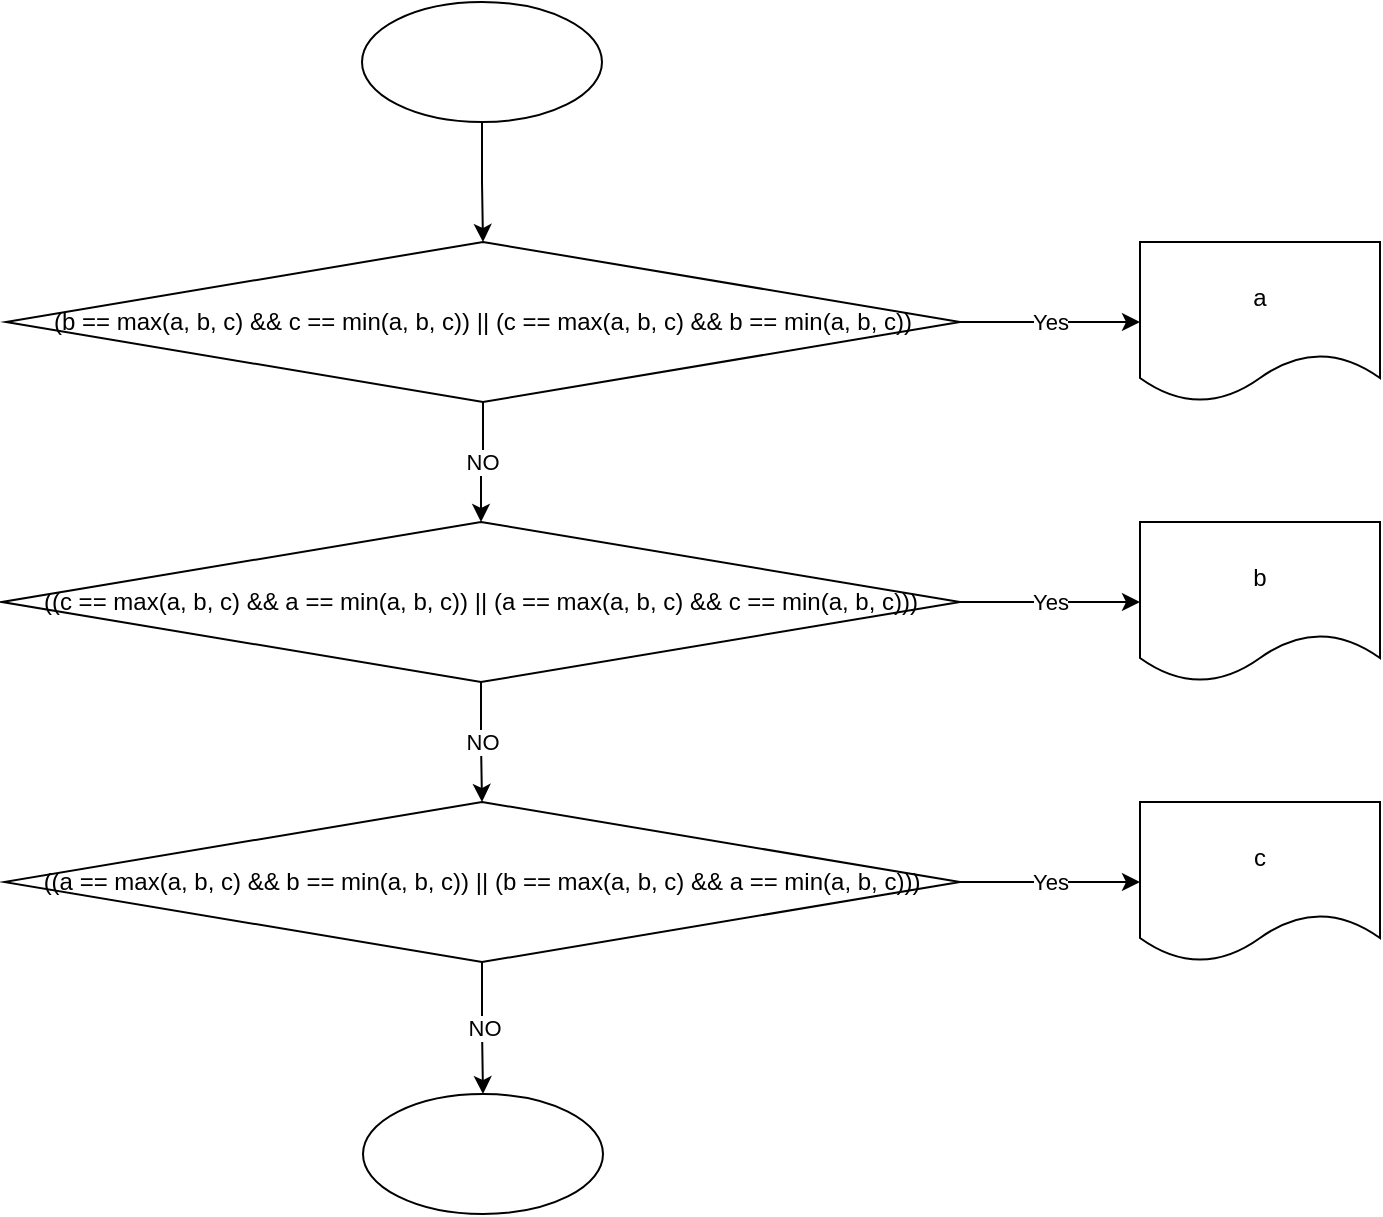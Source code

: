 <mxfile version="18.0.7" type="github">
  <diagram id="C5RBs43oDa-KdzZeNtuy" name="Page-1">
    <mxGraphModel dx="1822" dy="882" grid="0" gridSize="10" guides="1" tooltips="1" connect="1" arrows="1" fold="1" page="0" pageScale="1" pageWidth="827" pageHeight="1169" background="none" math="0" shadow="0">
      <root>
        <mxCell id="WIyWlLk6GJQsqaUBKTNV-0" />
        <mxCell id="WIyWlLk6GJQsqaUBKTNV-1" parent="WIyWlLk6GJQsqaUBKTNV-0" />
        <mxCell id="3Dm0y7lDN3MvEuTqvknR-12" value="NO" style="edgeStyle=orthogonalEdgeStyle;rounded=0;orthogonalLoop=1;jettySize=auto;html=1;" parent="WIyWlLk6GJQsqaUBKTNV-1" source="3Dm0y7lDN3MvEuTqvknR-7" target="3Dm0y7lDN3MvEuTqvknR-10" edge="1">
          <mxGeometry relative="1" as="geometry" />
        </mxCell>
        <mxCell id="3Dm0y7lDN3MvEuTqvknR-17" value="Yes" style="edgeStyle=orthogonalEdgeStyle;rounded=0;orthogonalLoop=1;jettySize=auto;html=1;" parent="WIyWlLk6GJQsqaUBKTNV-1" source="3Dm0y7lDN3MvEuTqvknR-7" target="3Dm0y7lDN3MvEuTqvknR-16" edge="1">
          <mxGeometry relative="1" as="geometry" />
        </mxCell>
        <mxCell id="3Dm0y7lDN3MvEuTqvknR-7" value="(b == max(a, b, c) &amp;amp;&amp;amp; c == min(a, b, c)) || (c == max(a, b, c) &amp;amp;&amp;amp; b == min(a, b, c))" style="rhombus;whiteSpace=wrap;html=1;" parent="WIyWlLk6GJQsqaUBKTNV-1" vertex="1">
          <mxGeometry x="-117" y="150" width="477" height="80" as="geometry" />
        </mxCell>
        <mxCell id="3Dm0y7lDN3MvEuTqvknR-13" value="NO" style="edgeStyle=orthogonalEdgeStyle;rounded=0;orthogonalLoop=1;jettySize=auto;html=1;" parent="WIyWlLk6GJQsqaUBKTNV-1" source="3Dm0y7lDN3MvEuTqvknR-10" target="3Dm0y7lDN3MvEuTqvknR-11" edge="1">
          <mxGeometry relative="1" as="geometry" />
        </mxCell>
        <mxCell id="3Dm0y7lDN3MvEuTqvknR-21" value="Yes" style="edgeStyle=orthogonalEdgeStyle;rounded=0;orthogonalLoop=1;jettySize=auto;html=1;" parent="WIyWlLk6GJQsqaUBKTNV-1" source="3Dm0y7lDN3MvEuTqvknR-10" target="3Dm0y7lDN3MvEuTqvknR-20" edge="1">
          <mxGeometry relative="1" as="geometry" />
        </mxCell>
        <mxCell id="3Dm0y7lDN3MvEuTqvknR-10" value="((c == max(a, b, c) &amp;amp;&amp;amp; a == min(a, b, c)) || (a == max(a, b, c) &amp;amp;&amp;amp; c == min(a, b, c)))" style="rhombus;whiteSpace=wrap;html=1;" parent="WIyWlLk6GJQsqaUBKTNV-1" vertex="1">
          <mxGeometry x="-119" y="290" width="479" height="80" as="geometry" />
        </mxCell>
        <mxCell id="3Dm0y7lDN3MvEuTqvknR-15" value="NO" style="edgeStyle=orthogonalEdgeStyle;rounded=0;orthogonalLoop=1;jettySize=auto;html=1;" parent="WIyWlLk6GJQsqaUBKTNV-1" source="3Dm0y7lDN3MvEuTqvknR-11" target="3Dm0y7lDN3MvEuTqvknR-14" edge="1">
          <mxGeometry relative="1" as="geometry" />
        </mxCell>
        <mxCell id="3Dm0y7lDN3MvEuTqvknR-23" value="Yes" style="edgeStyle=orthogonalEdgeStyle;rounded=0;orthogonalLoop=1;jettySize=auto;html=1;" parent="WIyWlLk6GJQsqaUBKTNV-1" source="3Dm0y7lDN3MvEuTqvknR-11" target="3Dm0y7lDN3MvEuTqvknR-22" edge="1">
          <mxGeometry relative="1" as="geometry" />
        </mxCell>
        <mxCell id="3Dm0y7lDN3MvEuTqvknR-11" value="((a == max(a, b, c) &amp;amp;&amp;amp; b == min(a, b, c)) || (b == max(a, b, c) &amp;amp;&amp;amp; a == min(a, b, c)))" style="rhombus;whiteSpace=wrap;html=1;" parent="WIyWlLk6GJQsqaUBKTNV-1" vertex="1">
          <mxGeometry x="-118" y="430" width="478" height="80" as="geometry" />
        </mxCell>
        <mxCell id="3Dm0y7lDN3MvEuTqvknR-14" value="" style="ellipse;whiteSpace=wrap;html=1;" parent="WIyWlLk6GJQsqaUBKTNV-1" vertex="1">
          <mxGeometry x="61.5" y="576" width="120" height="60" as="geometry" />
        </mxCell>
        <mxCell id="3Dm0y7lDN3MvEuTqvknR-16" value="a" style="shape=document;whiteSpace=wrap;html=1;boundedLbl=1;" parent="WIyWlLk6GJQsqaUBKTNV-1" vertex="1">
          <mxGeometry x="450" y="150" width="120" height="80" as="geometry" />
        </mxCell>
        <mxCell id="3Dm0y7lDN3MvEuTqvknR-20" value="b" style="shape=document;whiteSpace=wrap;html=1;boundedLbl=1;" parent="WIyWlLk6GJQsqaUBKTNV-1" vertex="1">
          <mxGeometry x="450" y="290" width="120" height="80" as="geometry" />
        </mxCell>
        <mxCell id="3Dm0y7lDN3MvEuTqvknR-22" value="c" style="shape=document;whiteSpace=wrap;html=1;boundedLbl=1;" parent="WIyWlLk6GJQsqaUBKTNV-1" vertex="1">
          <mxGeometry x="450" y="430" width="120" height="80" as="geometry" />
        </mxCell>
        <mxCell id="3Dm0y7lDN3MvEuTqvknR-26" value="" style="edgeStyle=orthogonalEdgeStyle;rounded=0;orthogonalLoop=1;jettySize=auto;html=1;" parent="WIyWlLk6GJQsqaUBKTNV-1" source="3Dm0y7lDN3MvEuTqvknR-25" target="3Dm0y7lDN3MvEuTqvknR-7" edge="1">
          <mxGeometry relative="1" as="geometry" />
        </mxCell>
        <mxCell id="3Dm0y7lDN3MvEuTqvknR-25" value="" style="ellipse;whiteSpace=wrap;html=1;" parent="WIyWlLk6GJQsqaUBKTNV-1" vertex="1">
          <mxGeometry x="61" y="30" width="120" height="60" as="geometry" />
        </mxCell>
      </root>
    </mxGraphModel>
  </diagram>
</mxfile>

